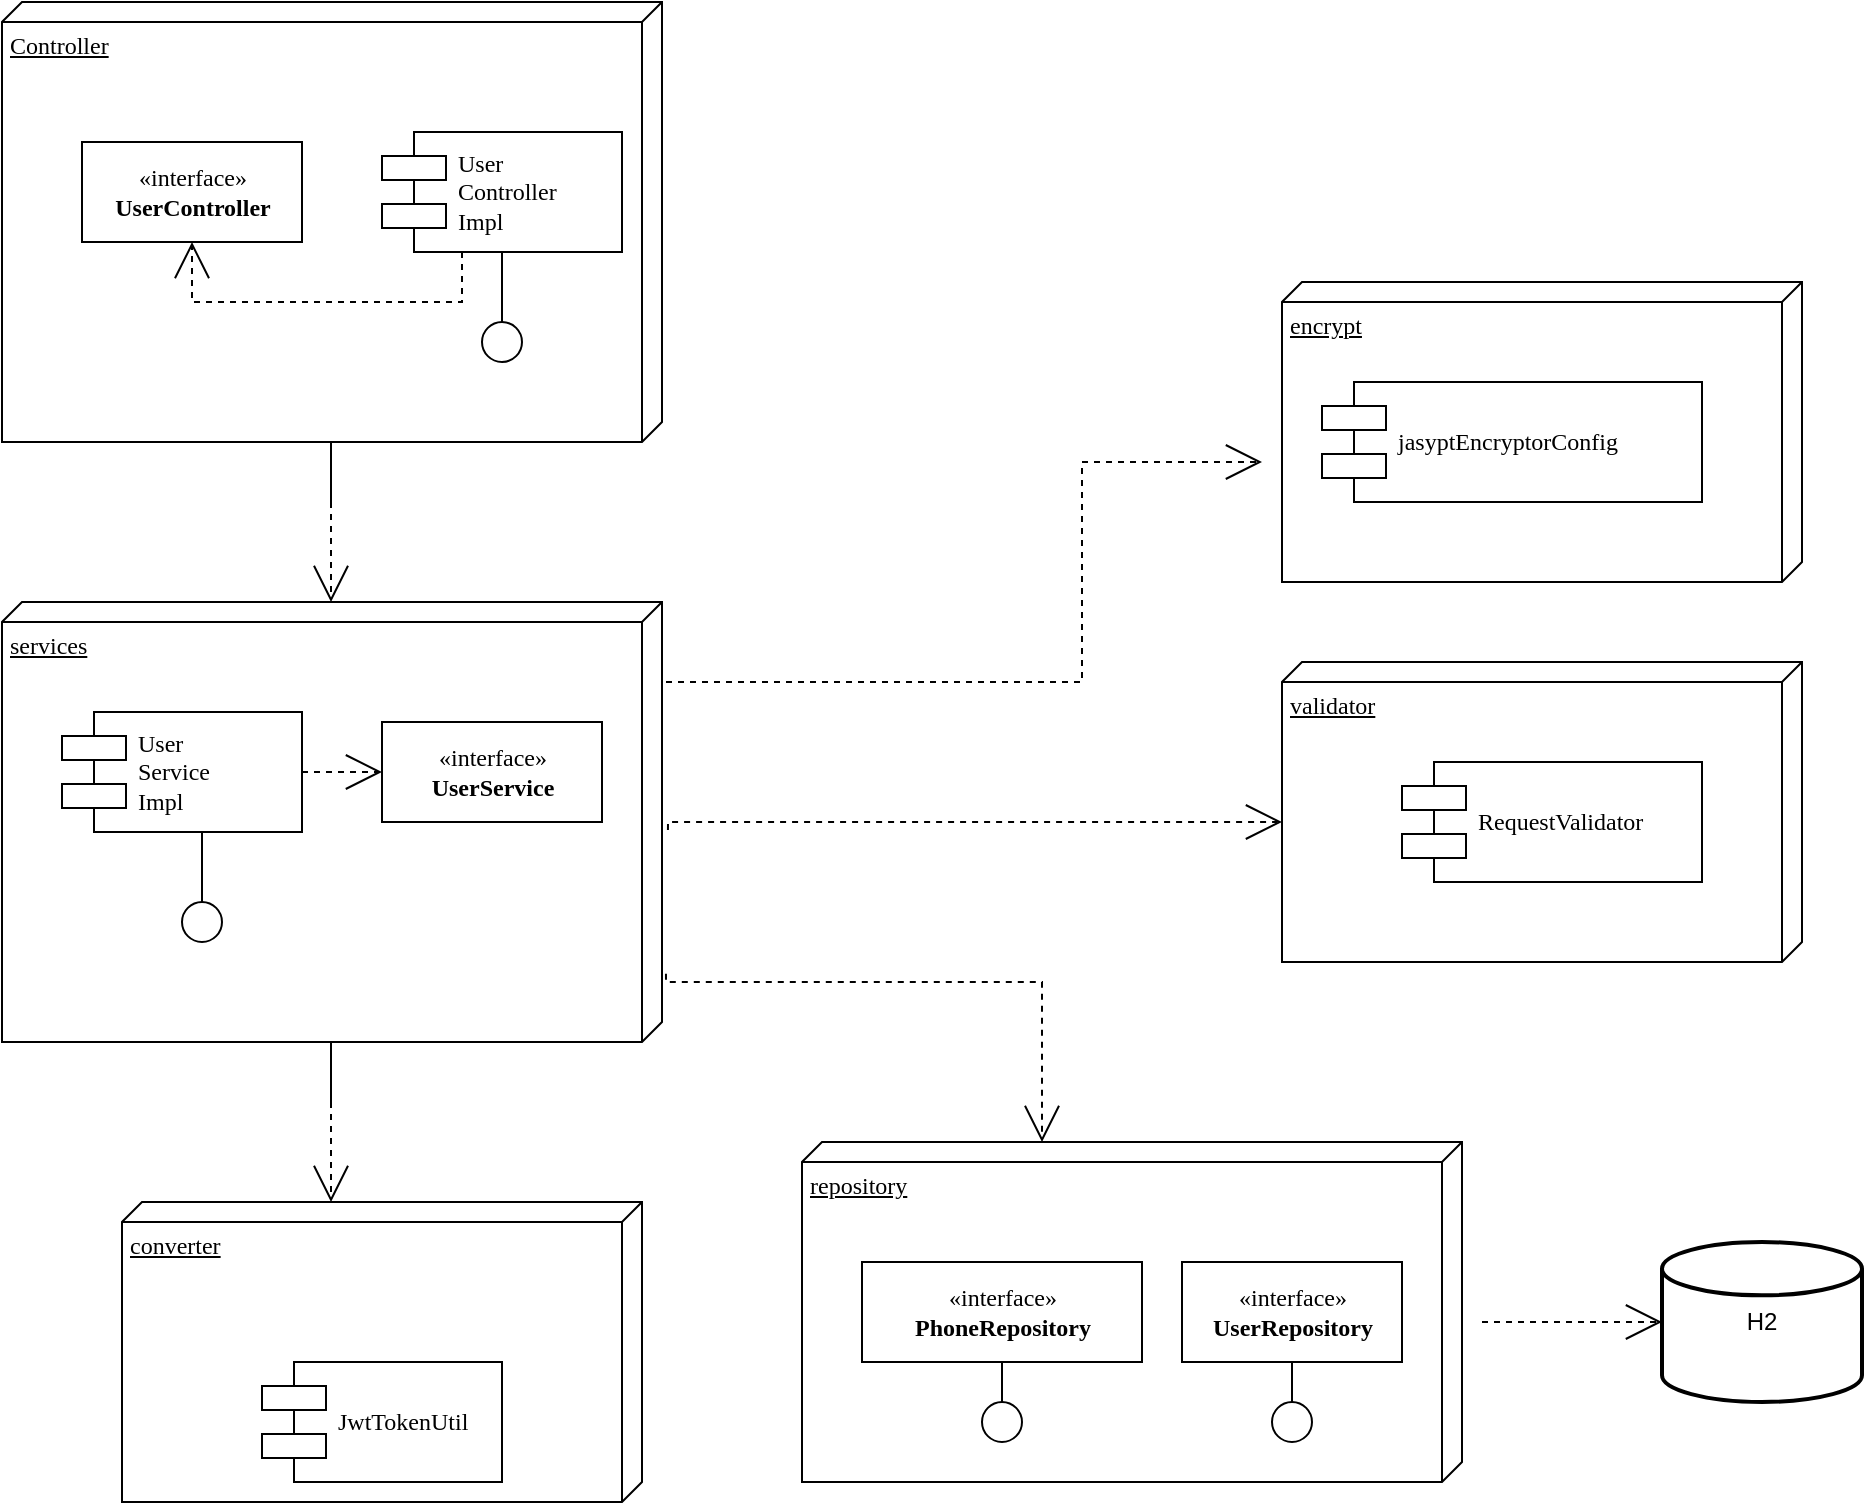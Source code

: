 <mxfile version="24.5.3" type="device">
  <diagram name="Page-1" id="5f0bae14-7c28-e335-631c-24af17079c00">
    <mxGraphModel dx="1674" dy="870" grid="1" gridSize="10" guides="1" tooltips="1" connect="1" arrows="1" fold="1" page="1" pageScale="1" pageWidth="1100" pageHeight="850" background="none" math="0" shadow="0">
      <root>
        <mxCell id="0" />
        <mxCell id="1" parent="0" />
        <mxCell id="39150e848f15840c-1" value="Controller" style="verticalAlign=top;align=left;spacingTop=8;spacingLeft=2;spacingRight=12;shape=cube;size=10;direction=south;fontStyle=4;html=1;rounded=0;shadow=0;comic=0;labelBackgroundColor=none;strokeWidth=1;fontFamily=Verdana;fontSize=12" parent="1" vertex="1">
          <mxGeometry x="120" y="70" width="330" height="220" as="geometry" />
        </mxCell>
        <mxCell id="39150e848f15840c-2" value="services" style="verticalAlign=top;align=left;spacingTop=8;spacingLeft=2;spacingRight=12;shape=cube;size=10;direction=south;fontStyle=4;html=1;rounded=0;shadow=0;comic=0;labelBackgroundColor=none;strokeWidth=1;fontFamily=Verdana;fontSize=12" parent="1" vertex="1">
          <mxGeometry x="120" y="370" width="330" height="220" as="geometry" />
        </mxCell>
        <mxCell id="39150e848f15840c-3" value="converter" style="verticalAlign=top;align=left;spacingTop=8;spacingLeft=2;spacingRight=12;shape=cube;size=10;direction=south;fontStyle=4;html=1;rounded=0;shadow=0;comic=0;labelBackgroundColor=none;strokeWidth=1;fontFamily=Verdana;fontSize=12" parent="1" vertex="1">
          <mxGeometry x="180" y="670" width="260" height="150" as="geometry" />
        </mxCell>
        <mxCell id="39150e848f15840c-4" value="«interface»&lt;br&gt;&lt;b&gt;UserController&lt;/b&gt;" style="html=1;rounded=0;shadow=0;comic=0;labelBackgroundColor=none;strokeWidth=1;fontFamily=Verdana;fontSize=12;align=center;" parent="1" vertex="1">
          <mxGeometry x="160" y="140" width="110" height="50" as="geometry" />
        </mxCell>
        <mxCell id="39150e848f15840c-5" value="User&lt;div&gt;Controller&lt;/div&gt;&lt;div&gt;Impl&lt;/div&gt;" style="shape=component;align=left;spacingLeft=36;rounded=0;shadow=0;comic=0;labelBackgroundColor=none;strokeWidth=1;fontFamily=Verdana;fontSize=12;html=1;" parent="1" vertex="1">
          <mxGeometry x="310" y="135" width="120" height="60" as="geometry" />
        </mxCell>
        <mxCell id="39150e848f15840c-6" value="" style="ellipse;whiteSpace=wrap;html=1;rounded=0;shadow=0;comic=0;labelBackgroundColor=none;strokeWidth=1;fontFamily=Verdana;fontSize=12;align=center;" parent="1" vertex="1">
          <mxGeometry x="360" y="230" width="20" height="20" as="geometry" />
        </mxCell>
        <mxCell id="39150e848f15840c-7" value="User&lt;div&gt;Service&lt;div&gt;Impl&lt;/div&gt;&lt;/div&gt;" style="shape=component;align=left;spacingLeft=36;rounded=0;shadow=0;comic=0;labelBackgroundColor=none;strokeWidth=1;fontFamily=Verdana;fontSize=12;html=1;" parent="1" vertex="1">
          <mxGeometry x="150" y="425" width="120" height="60" as="geometry" />
        </mxCell>
        <mxCell id="39150e848f15840c-8" value="«interface»&lt;br&gt;&lt;b&gt;UserService&lt;/b&gt;" style="html=1;rounded=0;shadow=0;comic=0;labelBackgroundColor=none;strokeWidth=1;fontFamily=Verdana;fontSize=12;align=center;" parent="1" vertex="1">
          <mxGeometry x="310" y="430" width="110" height="50" as="geometry" />
        </mxCell>
        <mxCell id="39150e848f15840c-9" value="" style="ellipse;whiteSpace=wrap;html=1;rounded=0;shadow=0;comic=0;labelBackgroundColor=none;strokeWidth=1;fontFamily=Verdana;fontSize=12;align=center;" parent="1" vertex="1">
          <mxGeometry x="210" y="520" width="20" height="20" as="geometry" />
        </mxCell>
        <mxCell id="39150e848f15840c-10" value="JwtTokenUtil" style="shape=component;align=left;spacingLeft=36;rounded=0;shadow=0;comic=0;labelBackgroundColor=none;strokeWidth=1;fontFamily=Verdana;fontSize=12;html=1;" parent="1" vertex="1">
          <mxGeometry x="250" y="750" width="120" height="60" as="geometry" />
        </mxCell>
        <mxCell id="39150e848f15840c-13" style="edgeStyle=elbowEdgeStyle;rounded=0;html=1;labelBackgroundColor=none;startArrow=none;startFill=0;startSize=8;endArrow=none;endFill=0;endSize=16;fontFamily=Verdana;fontSize=12;" parent="1" source="39150e848f15840c-9" target="39150e848f15840c-7" edge="1">
          <mxGeometry relative="1" as="geometry" />
        </mxCell>
        <mxCell id="39150e848f15840c-14" style="edgeStyle=elbowEdgeStyle;rounded=0;html=1;labelBackgroundColor=none;startArrow=none;startFill=0;startSize=8;endArrow=none;endFill=0;endSize=16;fontFamily=Verdana;fontSize=12;" parent="1" source="39150e848f15840c-6" target="39150e848f15840c-5" edge="1">
          <mxGeometry relative="1" as="geometry" />
        </mxCell>
        <mxCell id="39150e848f15840c-15" style="edgeStyle=orthogonalEdgeStyle;rounded=0;html=1;labelBackgroundColor=none;startArrow=none;startFill=0;startSize=8;endArrow=open;endFill=0;endSize=16;fontFamily=Verdana;fontSize=12;dashed=1;" parent="1" source="39150e848f15840c-5" target="39150e848f15840c-4" edge="1">
          <mxGeometry relative="1" as="geometry">
            <Array as="points">
              <mxPoint x="350" y="220" />
              <mxPoint x="215" y="220" />
            </Array>
          </mxGeometry>
        </mxCell>
        <mxCell id="39150e848f15840c-16" style="edgeStyle=orthogonalEdgeStyle;rounded=0;html=1;dashed=1;labelBackgroundColor=none;startArrow=none;startFill=0;startSize=8;endArrow=open;endFill=0;endSize=16;fontFamily=Verdana;fontSize=12;" parent="1" source="39150e848f15840c-7" target="39150e848f15840c-8" edge="1">
          <mxGeometry relative="1" as="geometry" />
        </mxCell>
        <mxCell id="Z1f7qb2C2sJRARAzdypL-4" style="edgeStyle=orthogonalEdgeStyle;rounded=0;html=1;labelBackgroundColor=none;startArrow=none;startFill=0;startSize=8;endArrow=open;endFill=0;endSize=16;fontFamily=Verdana;fontSize=12;dashed=1;" edge="1" parent="1">
          <mxGeometry relative="1" as="geometry">
            <Array as="points">
              <mxPoint x="284.5" y="290" />
            </Array>
            <mxPoint x="284.5" y="320" as="sourcePoint" />
            <mxPoint x="284.5" y="370" as="targetPoint" />
          </mxGeometry>
        </mxCell>
        <mxCell id="Z1f7qb2C2sJRARAzdypL-5" value="H2" style="strokeWidth=2;html=1;shape=mxgraph.flowchart.database;whiteSpace=wrap;" vertex="1" parent="1">
          <mxGeometry x="950" y="690" width="100" height="80" as="geometry" />
        </mxCell>
        <mxCell id="Z1f7qb2C2sJRARAzdypL-6" style="edgeStyle=orthogonalEdgeStyle;rounded=0;html=1;labelBackgroundColor=none;startArrow=none;startFill=0;startSize=8;endArrow=open;endFill=0;endSize=16;fontFamily=Verdana;fontSize=12;dashed=1;" edge="1" parent="1">
          <mxGeometry relative="1" as="geometry">
            <Array as="points">
              <mxPoint x="284.5" y="590" />
            </Array>
            <mxPoint x="284.5" y="620" as="sourcePoint" />
            <mxPoint x="284.5" y="670" as="targetPoint" />
          </mxGeometry>
        </mxCell>
        <mxCell id="Z1f7qb2C2sJRARAzdypL-8" value="repository" style="verticalAlign=top;align=left;spacingTop=8;spacingLeft=2;spacingRight=12;shape=cube;size=10;direction=south;fontStyle=4;html=1;rounded=0;shadow=0;comic=0;labelBackgroundColor=none;strokeWidth=1;fontFamily=Verdana;fontSize=12" vertex="1" parent="1">
          <mxGeometry x="520" y="640" width="330" height="170" as="geometry" />
        </mxCell>
        <mxCell id="Z1f7qb2C2sJRARAzdypL-10" value="«interface»&lt;br&gt;&lt;b&gt;UserRepository&lt;/b&gt;" style="html=1;rounded=0;shadow=0;comic=0;labelBackgroundColor=none;strokeWidth=1;fontFamily=Verdana;fontSize=12;align=center;" vertex="1" parent="1">
          <mxGeometry x="710" y="700" width="110" height="50" as="geometry" />
        </mxCell>
        <mxCell id="Z1f7qb2C2sJRARAzdypL-16" value="«interface»&lt;br&gt;&lt;b&gt;PhoneRepository&lt;/b&gt;" style="html=1;rounded=0;shadow=0;comic=0;labelBackgroundColor=none;strokeWidth=1;fontFamily=Verdana;fontSize=12;align=center;" vertex="1" parent="1">
          <mxGeometry x="550" y="700" width="140" height="50" as="geometry" />
        </mxCell>
        <mxCell id="Z1f7qb2C2sJRARAzdypL-17" value="" style="ellipse;whiteSpace=wrap;html=1;rounded=0;shadow=0;comic=0;labelBackgroundColor=none;strokeWidth=1;fontFamily=Verdana;fontSize=12;align=center;" vertex="1" parent="1">
          <mxGeometry x="610" y="770" width="20" height="20" as="geometry" />
        </mxCell>
        <mxCell id="Z1f7qb2C2sJRARAzdypL-18" value="" style="ellipse;whiteSpace=wrap;html=1;rounded=0;shadow=0;comic=0;labelBackgroundColor=none;strokeWidth=1;fontFamily=Verdana;fontSize=12;align=center;" vertex="1" parent="1">
          <mxGeometry x="755" y="770" width="20" height="20" as="geometry" />
        </mxCell>
        <mxCell id="Z1f7qb2C2sJRARAzdypL-20" value="" style="endArrow=none;html=1;rounded=0;exitX=0.5;exitY=1;exitDx=0;exitDy=0;entryX=0.5;entryY=0;entryDx=0;entryDy=0;" edge="1" parent="1" source="Z1f7qb2C2sJRARAzdypL-10" target="Z1f7qb2C2sJRARAzdypL-18">
          <mxGeometry width="50" height="50" relative="1" as="geometry">
            <mxPoint x="730" y="820" as="sourcePoint" />
            <mxPoint x="780" y="770" as="targetPoint" />
          </mxGeometry>
        </mxCell>
        <mxCell id="Z1f7qb2C2sJRARAzdypL-21" value="" style="endArrow=none;html=1;rounded=0;exitX=0.5;exitY=1;exitDx=0;exitDy=0;entryX=0.5;entryY=0;entryDx=0;entryDy=0;" edge="1" parent="1" source="Z1f7qb2C2sJRARAzdypL-16" target="Z1f7qb2C2sJRARAzdypL-17">
          <mxGeometry width="50" height="50" relative="1" as="geometry">
            <mxPoint x="775" y="760" as="sourcePoint" />
            <mxPoint x="775" y="780" as="targetPoint" />
          </mxGeometry>
        </mxCell>
        <mxCell id="Z1f7qb2C2sJRARAzdypL-22" style="edgeStyle=orthogonalEdgeStyle;rounded=0;html=1;labelBackgroundColor=none;startArrow=none;startFill=0;startSize=8;endArrow=open;endFill=0;endSize=16;fontFamily=Verdana;fontSize=12;dashed=1;exitX=0.845;exitY=-0.006;exitDx=0;exitDy=0;exitPerimeter=0;" edge="1" parent="1" source="39150e848f15840c-2">
          <mxGeometry relative="1" as="geometry">
            <Array as="points">
              <mxPoint x="452" y="560" />
              <mxPoint x="640" y="560" />
            </Array>
            <mxPoint x="640" y="590" as="sourcePoint" />
            <mxPoint x="640" y="640" as="targetPoint" />
          </mxGeometry>
        </mxCell>
        <mxCell id="Z1f7qb2C2sJRARAzdypL-23" style="edgeStyle=orthogonalEdgeStyle;rounded=0;html=1;labelBackgroundColor=none;startArrow=none;startFill=0;startSize=8;endArrow=open;endFill=0;endSize=16;fontFamily=Verdana;fontSize=12;dashed=1;entryX=0;entryY=0.5;entryDx=0;entryDy=0;entryPerimeter=0;" edge="1" parent="1" target="Z1f7qb2C2sJRARAzdypL-5">
          <mxGeometry relative="1" as="geometry">
            <Array as="points">
              <mxPoint x="910" y="730" />
              <mxPoint x="910" y="730" />
            </Array>
            <mxPoint x="860" y="730" as="sourcePoint" />
            <mxPoint x="1000" y="550" as="targetPoint" />
          </mxGeometry>
        </mxCell>
        <mxCell id="Z1f7qb2C2sJRARAzdypL-31" value="validator" style="verticalAlign=top;align=left;spacingTop=8;spacingLeft=2;spacingRight=12;shape=cube;size=10;direction=south;fontStyle=4;html=1;rounded=0;shadow=0;comic=0;labelBackgroundColor=none;strokeWidth=1;fontFamily=Verdana;fontSize=12" vertex="1" parent="1">
          <mxGeometry x="760" y="400" width="260" height="150" as="geometry" />
        </mxCell>
        <mxCell id="Z1f7qb2C2sJRARAzdypL-32" value="RequestValidator" style="shape=component;align=left;spacingLeft=36;rounded=0;shadow=0;comic=0;labelBackgroundColor=none;strokeWidth=1;fontFamily=Verdana;fontSize=12;html=1;" vertex="1" parent="1">
          <mxGeometry x="820" y="450" width="150" height="60" as="geometry" />
        </mxCell>
        <mxCell id="Z1f7qb2C2sJRARAzdypL-33" style="edgeStyle=orthogonalEdgeStyle;rounded=0;html=1;labelBackgroundColor=none;startArrow=none;startFill=0;startSize=8;endArrow=open;endFill=0;endSize=16;fontFamily=Verdana;fontSize=12;dashed=1;entryX=0;entryY=0.5;entryDx=0;entryDy=0;entryPerimeter=0;exitX=0.518;exitY=-0.009;exitDx=0;exitDy=0;exitPerimeter=0;" edge="1" parent="1" source="39150e848f15840c-2">
          <mxGeometry relative="1" as="geometry">
            <Array as="points">
              <mxPoint x="453" y="480" />
            </Array>
            <mxPoint x="670" y="480" as="sourcePoint" />
            <mxPoint x="760" y="480" as="targetPoint" />
          </mxGeometry>
        </mxCell>
        <mxCell id="Z1f7qb2C2sJRARAzdypL-34" value="encrypt" style="verticalAlign=top;align=left;spacingTop=8;spacingLeft=2;spacingRight=12;shape=cube;size=10;direction=south;fontStyle=4;html=1;rounded=0;shadow=0;comic=0;labelBackgroundColor=none;strokeWidth=1;fontFamily=Verdana;fontSize=12" vertex="1" parent="1">
          <mxGeometry x="760" y="210" width="260" height="150" as="geometry" />
        </mxCell>
        <mxCell id="Z1f7qb2C2sJRARAzdypL-35" value="jasyptEncryptorConfig" style="shape=component;align=left;spacingLeft=36;rounded=0;shadow=0;comic=0;labelBackgroundColor=none;strokeWidth=1;fontFamily=Verdana;fontSize=12;html=1;" vertex="1" parent="1">
          <mxGeometry x="780" y="260" width="190" height="60" as="geometry" />
        </mxCell>
        <mxCell id="Z1f7qb2C2sJRARAzdypL-36" style="edgeStyle=orthogonalEdgeStyle;rounded=0;html=1;labelBackgroundColor=none;startArrow=none;startFill=0;startSize=8;endArrow=open;endFill=0;endSize=16;fontFamily=Verdana;fontSize=12;dashed=1;exitX=0.518;exitY=-0.009;exitDx=0;exitDy=0;exitPerimeter=0;" edge="1" parent="1">
          <mxGeometry relative="1" as="geometry">
            <Array as="points">
              <mxPoint x="450" y="410" />
              <mxPoint x="660" y="410" />
              <mxPoint x="660" y="300" />
            </Array>
            <mxPoint x="450" y="414" as="sourcePoint" />
            <mxPoint x="750" y="300" as="targetPoint" />
          </mxGeometry>
        </mxCell>
      </root>
    </mxGraphModel>
  </diagram>
</mxfile>
